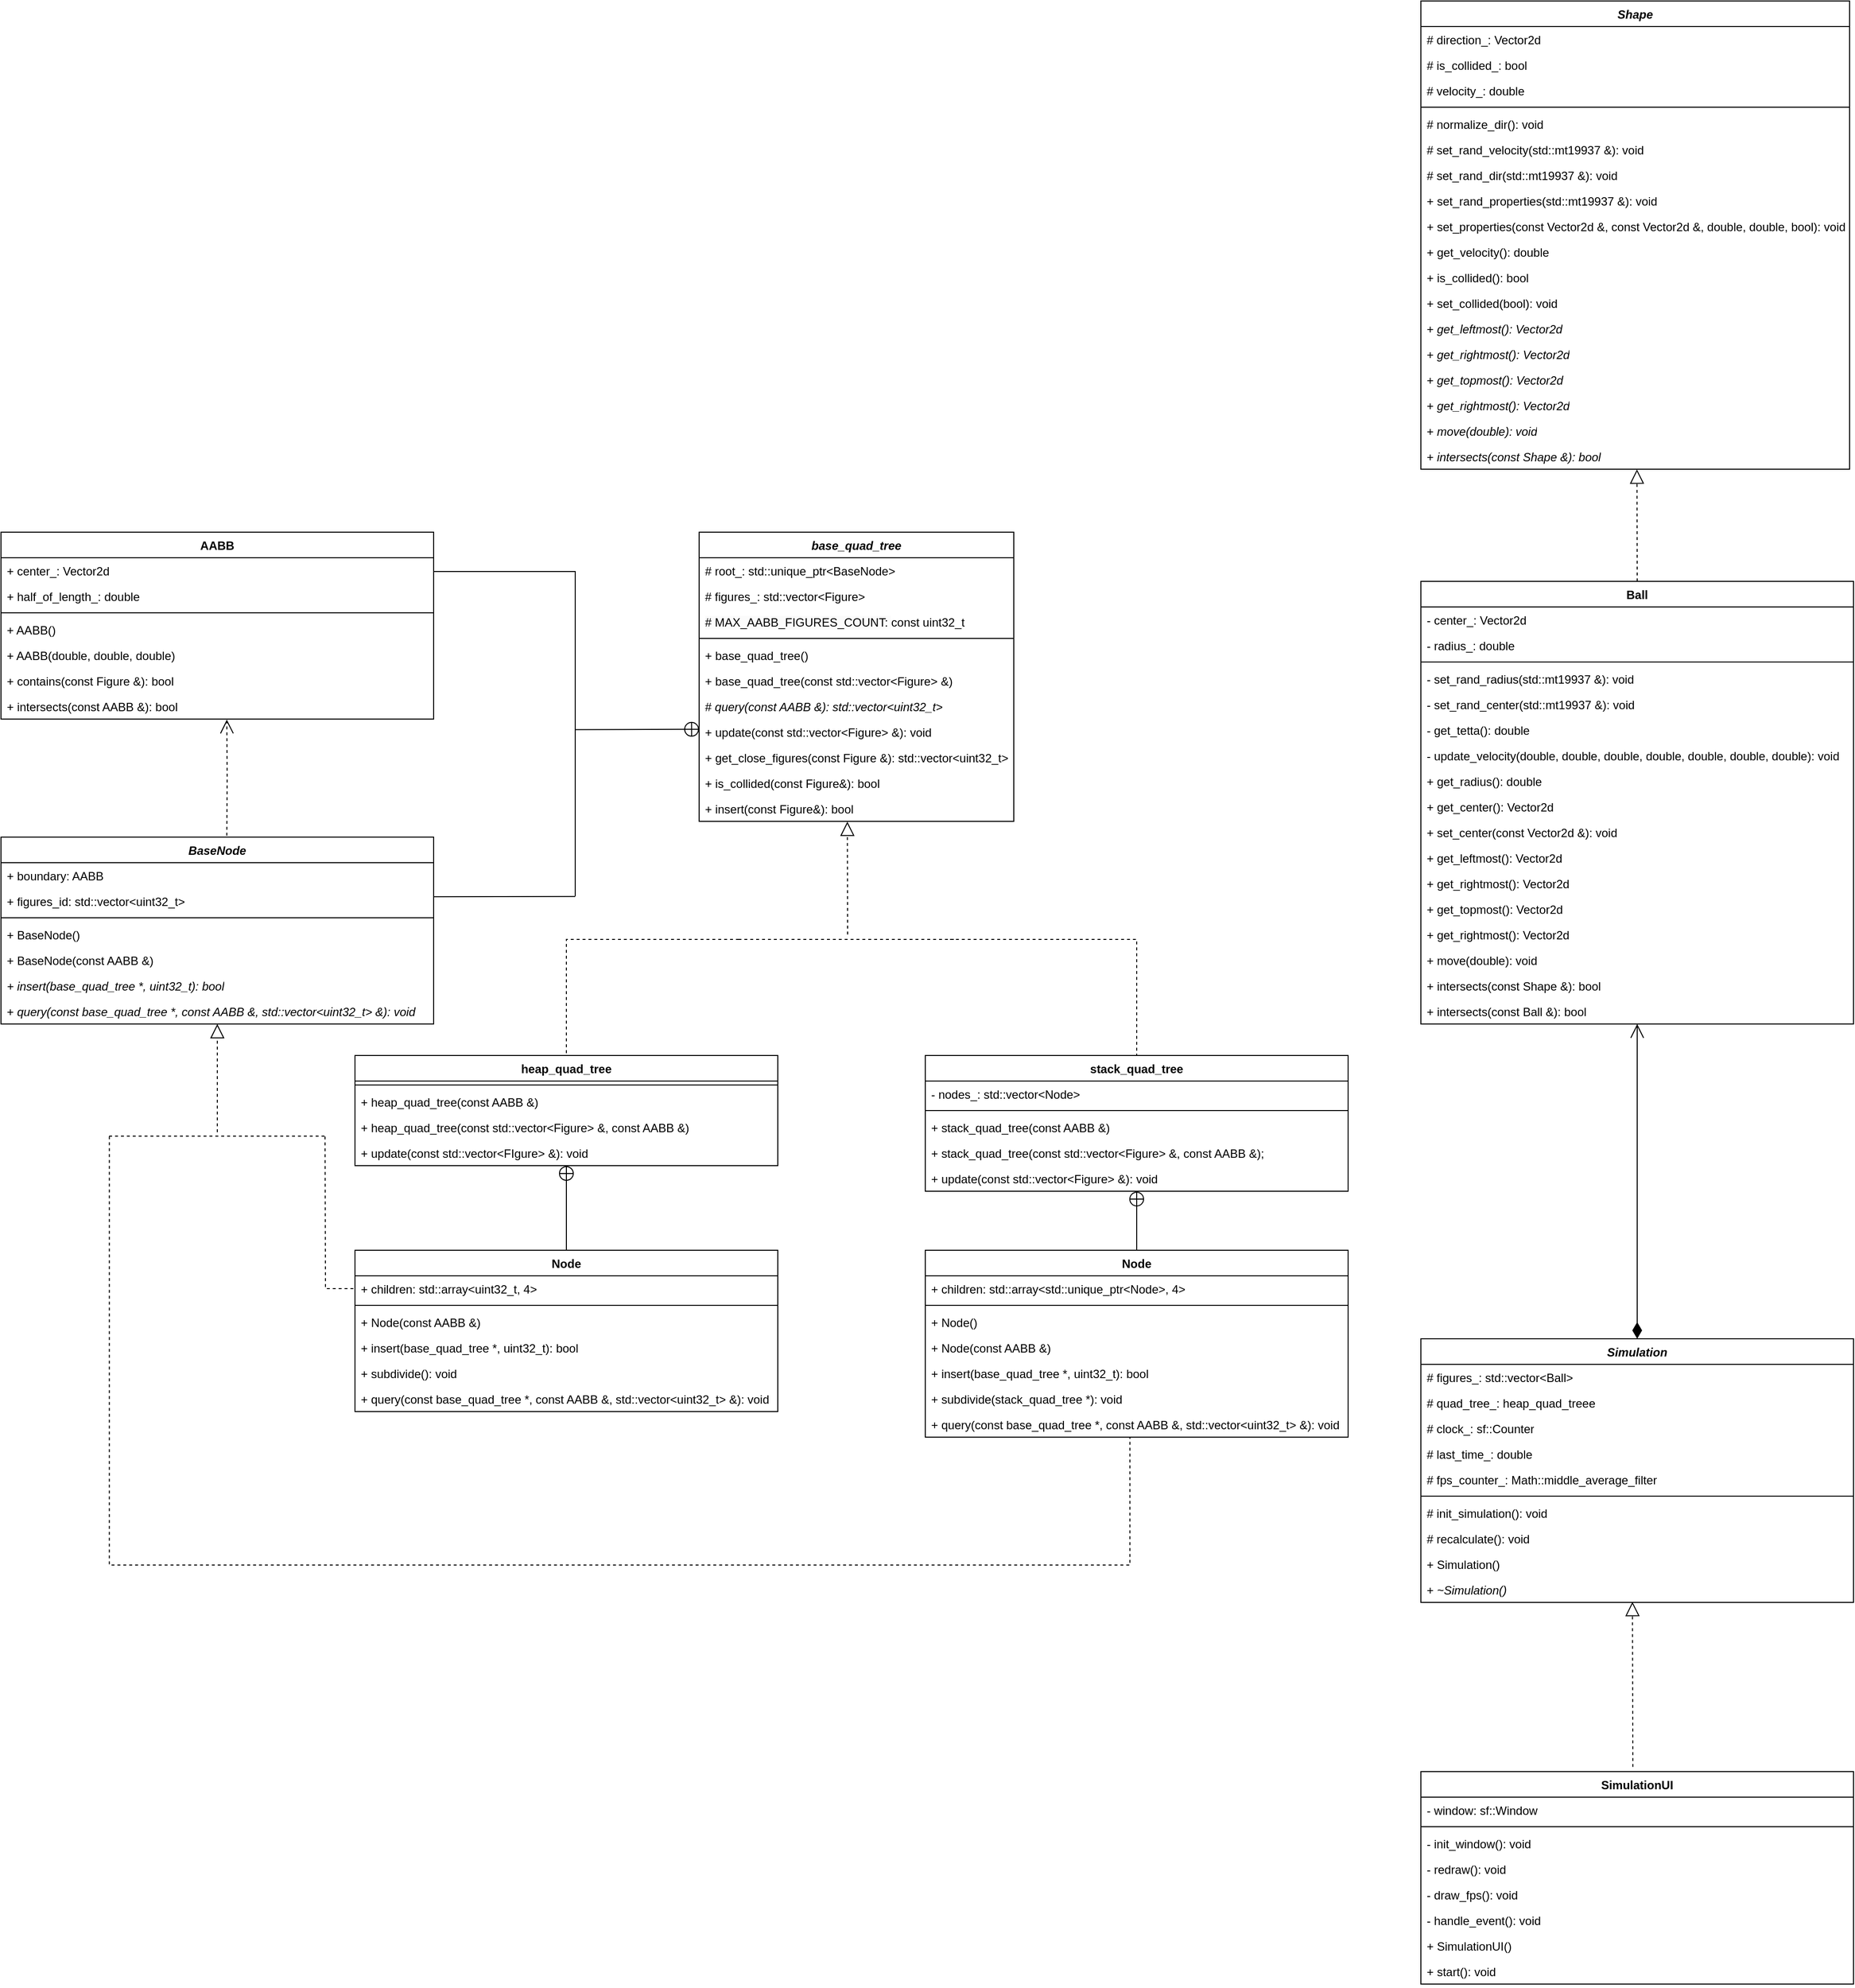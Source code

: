 <mxfile version="21.1.1" type="device">
  <diagram name="Page-1" id="UJRYO1_6vTV9VIauJ9Q4">
    <mxGraphModel dx="3540" dy="2671" grid="1" gridSize="10" guides="1" tooltips="1" connect="1" arrows="1" fold="1" page="1" pageScale="1" pageWidth="827" pageHeight="1169" math="0" shadow="0">
      <root>
        <mxCell id="0" />
        <mxCell id="1" parent="0" />
        <mxCell id="9urxqjlxQr2E_BWtx98O-10" value="&lt;i&gt;base_quad_tree&lt;/i&gt;" style="swimlane;fontStyle=1;align=center;verticalAlign=top;childLayout=stackLayout;horizontal=1;startSize=26;horizontalStack=0;resizeParent=1;resizeParentMax=0;resizeLast=0;collapsible=1;marginBottom=0;whiteSpace=wrap;html=1;" parent="1" vertex="1">
          <mxGeometry x="480" y="70" width="320" height="294" as="geometry" />
        </mxCell>
        <mxCell id="9urxqjlxQr2E_BWtx98O-11" value="# root_:&amp;nbsp;std::unique_ptr&amp;lt;BaseNode&amp;gt;&lt;br&gt;" style="text;strokeColor=none;fillColor=none;align=left;verticalAlign=top;spacingLeft=4;spacingRight=4;overflow=hidden;rotatable=0;points=[[0,0.5],[1,0.5]];portConstraint=eastwest;whiteSpace=wrap;html=1;" parent="9urxqjlxQr2E_BWtx98O-10" vertex="1">
          <mxGeometry y="26" width="320" height="26" as="geometry" />
        </mxCell>
        <mxCell id="9urxqjlxQr2E_BWtx98O-34" value="# figures_: std::vector&amp;lt;Figure&amp;gt;" style="text;strokeColor=none;fillColor=none;align=left;verticalAlign=top;spacingLeft=4;spacingRight=4;overflow=hidden;rotatable=0;points=[[0,0.5],[1,0.5]];portConstraint=eastwest;whiteSpace=wrap;html=1;" parent="9urxqjlxQr2E_BWtx98O-10" vertex="1">
          <mxGeometry y="52" width="320" height="26" as="geometry" />
        </mxCell>
        <mxCell id="9urxqjlxQr2E_BWtx98O-35" value="&lt;span style=&quot;color: rgb(0, 0, 0); font-family: Helvetica; font-size: 12px; font-style: normal; font-variant-ligatures: normal; font-variant-caps: normal; font-weight: 400; letter-spacing: normal; orphans: 2; text-align: left; text-indent: 0px; text-transform: none; widows: 2; word-spacing: 0px; -webkit-text-stroke-width: 0px; background-color: rgb(251, 251, 251); text-decoration-thickness: initial; text-decoration-style: initial; text-decoration-color: initial; float: none; display: inline !important;&quot;&gt;# MAX_AABB_FIGURES_COUNT:&amp;nbsp;&lt;/span&gt;const uint32_t" style="text;strokeColor=none;fillColor=none;align=left;verticalAlign=top;spacingLeft=4;spacingRight=4;overflow=hidden;rotatable=0;points=[[0,0.5],[1,0.5]];portConstraint=eastwest;whiteSpace=wrap;html=1;" parent="9urxqjlxQr2E_BWtx98O-10" vertex="1">
          <mxGeometry y="78" width="320" height="26" as="geometry" />
        </mxCell>
        <mxCell id="9urxqjlxQr2E_BWtx98O-12" value="" style="line;strokeWidth=1;fillColor=none;align=left;verticalAlign=middle;spacingTop=-1;spacingLeft=3;spacingRight=3;rotatable=0;labelPosition=right;points=[];portConstraint=eastwest;strokeColor=inherit;" parent="9urxqjlxQr2E_BWtx98O-10" vertex="1">
          <mxGeometry y="104" width="320" height="8" as="geometry" />
        </mxCell>
        <mxCell id="b9e9yPSJ1jXsbHPMa5kg-1" value="+ base_quad_tree()" style="text;strokeColor=none;fillColor=none;align=left;verticalAlign=top;spacingLeft=4;spacingRight=4;overflow=hidden;rotatable=0;points=[[0,0.5],[1,0.5]];portConstraint=eastwest;whiteSpace=wrap;html=1;" parent="9urxqjlxQr2E_BWtx98O-10" vertex="1">
          <mxGeometry y="112" width="320" height="26" as="geometry" />
        </mxCell>
        <mxCell id="b9e9yPSJ1jXsbHPMa5kg-2" value="+ base_quad_tree(const std::vector&amp;lt;Figure&amp;gt; &amp;amp;)" style="text;strokeColor=none;fillColor=none;align=left;verticalAlign=top;spacingLeft=4;spacingRight=4;overflow=hidden;rotatable=0;points=[[0,0.5],[1,0.5]];portConstraint=eastwest;whiteSpace=wrap;html=1;" parent="9urxqjlxQr2E_BWtx98O-10" vertex="1">
          <mxGeometry y="138" width="320" height="26" as="geometry" />
        </mxCell>
        <mxCell id="9urxqjlxQr2E_BWtx98O-13" value="# &lt;i&gt;query(const AABB &amp;amp;):&amp;nbsp;std::vector&amp;lt;uint32_t&amp;gt;&lt;/i&gt;" style="text;strokeColor=none;fillColor=none;align=left;verticalAlign=top;spacingLeft=4;spacingRight=4;overflow=hidden;rotatable=0;points=[[0,0.5],[1,0.5]];portConstraint=eastwest;whiteSpace=wrap;html=1;" parent="9urxqjlxQr2E_BWtx98O-10" vertex="1">
          <mxGeometry y="164" width="320" height="26" as="geometry" />
        </mxCell>
        <mxCell id="9urxqjlxQr2E_BWtx98O-39" value="+ update(const std::vector&amp;lt;Figure&amp;gt; &amp;amp;): void" style="text;strokeColor=none;fillColor=none;align=left;verticalAlign=top;spacingLeft=4;spacingRight=4;overflow=hidden;rotatable=0;points=[[0,0.5],[1,0.5]];portConstraint=eastwest;whiteSpace=wrap;html=1;" parent="9urxqjlxQr2E_BWtx98O-10" vertex="1">
          <mxGeometry y="190" width="320" height="26" as="geometry" />
        </mxCell>
        <mxCell id="9urxqjlxQr2E_BWtx98O-40" value="+ get_close_figures(const Figure &amp;amp;):&amp;nbsp;std::vector&amp;lt;uint32_t&amp;gt;" style="text;strokeColor=none;fillColor=none;align=left;verticalAlign=top;spacingLeft=4;spacingRight=4;overflow=hidden;rotatable=0;points=[[0,0.5],[1,0.5]];portConstraint=eastwest;whiteSpace=wrap;html=1;" parent="9urxqjlxQr2E_BWtx98O-10" vertex="1">
          <mxGeometry y="216" width="320" height="26" as="geometry" />
        </mxCell>
        <mxCell id="9urxqjlxQr2E_BWtx98O-37" value="+ is_collided(const Figure&amp;amp;): bool" style="text;strokeColor=none;fillColor=none;align=left;verticalAlign=top;spacingLeft=4;spacingRight=4;overflow=hidden;rotatable=0;points=[[0,0.5],[1,0.5]];portConstraint=eastwest;whiteSpace=wrap;html=1;" parent="9urxqjlxQr2E_BWtx98O-10" vertex="1">
          <mxGeometry y="242" width="320" height="26" as="geometry" />
        </mxCell>
        <mxCell id="9urxqjlxQr2E_BWtx98O-47" value="+ insert(const Figure&amp;amp;): bool" style="text;strokeColor=none;fillColor=none;align=left;verticalAlign=top;spacingLeft=4;spacingRight=4;overflow=hidden;rotatable=0;points=[[0,0.5],[1,0.5]];portConstraint=eastwest;whiteSpace=wrap;html=1;" parent="9urxqjlxQr2E_BWtx98O-10" vertex="1">
          <mxGeometry y="268" width="320" height="26" as="geometry" />
        </mxCell>
        <mxCell id="9urxqjlxQr2E_BWtx98O-14" value="heap_quad_tree" style="swimlane;fontStyle=1;align=center;verticalAlign=top;childLayout=stackLayout;horizontal=1;startSize=26;horizontalStack=0;resizeParent=1;resizeParentMax=0;resizeLast=0;collapsible=1;marginBottom=0;whiteSpace=wrap;html=1;" parent="1" vertex="1">
          <mxGeometry x="130" y="602" width="430" height="112" as="geometry" />
        </mxCell>
        <mxCell id="9urxqjlxQr2E_BWtx98O-16" value="" style="line;strokeWidth=1;fillColor=none;align=left;verticalAlign=middle;spacingTop=-1;spacingLeft=3;spacingRight=3;rotatable=0;labelPosition=right;points=[];portConstraint=eastwest;strokeColor=inherit;" parent="9urxqjlxQr2E_BWtx98O-14" vertex="1">
          <mxGeometry y="26" width="430" height="8" as="geometry" />
        </mxCell>
        <mxCell id="9urxqjlxQr2E_BWtx98O-17" value="+&amp;nbsp;heap_quad_tree(const AABB &amp;amp;)" style="text;strokeColor=none;fillColor=none;align=left;verticalAlign=top;spacingLeft=4;spacingRight=4;overflow=hidden;rotatable=0;points=[[0,0.5],[1,0.5]];portConstraint=eastwest;whiteSpace=wrap;html=1;" parent="9urxqjlxQr2E_BWtx98O-14" vertex="1">
          <mxGeometry y="34" width="430" height="26" as="geometry" />
        </mxCell>
        <mxCell id="b9e9yPSJ1jXsbHPMa5kg-81" value="+&amp;nbsp;heap_quad_tree(const std::vector&amp;lt;Figure&amp;gt; &amp;amp;,&amp;nbsp;&lt;span style=&quot;background-color: initial;&quot;&gt;const AABB &amp;amp;)&lt;/span&gt;" style="text;strokeColor=none;fillColor=none;align=left;verticalAlign=top;spacingLeft=4;spacingRight=4;overflow=hidden;rotatable=0;points=[[0,0.5],[1,0.5]];portConstraint=eastwest;whiteSpace=wrap;html=1;" parent="9urxqjlxQr2E_BWtx98O-14" vertex="1">
          <mxGeometry y="60" width="430" height="26" as="geometry" />
        </mxCell>
        <mxCell id="b9e9yPSJ1jXsbHPMa5kg-80" value="+ update(const std::vector&amp;lt;FIgure&amp;gt; &amp;amp;): void" style="text;strokeColor=none;fillColor=none;align=left;verticalAlign=top;spacingLeft=4;spacingRight=4;overflow=hidden;rotatable=0;points=[[0,0.5],[1,0.5]];portConstraint=eastwest;whiteSpace=wrap;html=1;" parent="9urxqjlxQr2E_BWtx98O-14" vertex="1">
          <mxGeometry y="86" width="430" height="26" as="geometry" />
        </mxCell>
        <mxCell id="9urxqjlxQr2E_BWtx98O-18" value="stack_quad_tree" style="swimlane;fontStyle=1;align=center;verticalAlign=top;childLayout=stackLayout;horizontal=1;startSize=26;horizontalStack=0;resizeParent=1;resizeParentMax=0;resizeLast=0;collapsible=1;marginBottom=0;whiteSpace=wrap;html=1;" parent="1" vertex="1">
          <mxGeometry x="710" y="602" width="430" height="138" as="geometry" />
        </mxCell>
        <mxCell id="9urxqjlxQr2E_BWtx98O-19" value="- nodes_: std::vector&amp;lt;Node&amp;gt;" style="text;strokeColor=none;fillColor=none;align=left;verticalAlign=top;spacingLeft=4;spacingRight=4;overflow=hidden;rotatable=0;points=[[0,0.5],[1,0.5]];portConstraint=eastwest;whiteSpace=wrap;html=1;" parent="9urxqjlxQr2E_BWtx98O-18" vertex="1">
          <mxGeometry y="26" width="430" height="26" as="geometry" />
        </mxCell>
        <mxCell id="9urxqjlxQr2E_BWtx98O-20" value="" style="line;strokeWidth=1;fillColor=none;align=left;verticalAlign=middle;spacingTop=-1;spacingLeft=3;spacingRight=3;rotatable=0;labelPosition=right;points=[];portConstraint=eastwest;strokeColor=inherit;" parent="9urxqjlxQr2E_BWtx98O-18" vertex="1">
          <mxGeometry y="52" width="430" height="8" as="geometry" />
        </mxCell>
        <mxCell id="9urxqjlxQr2E_BWtx98O-21" value="+&amp;nbsp;stack_quad_tree(const AABB &amp;amp;)" style="text;strokeColor=none;fillColor=none;align=left;verticalAlign=top;spacingLeft=4;spacingRight=4;overflow=hidden;rotatable=0;points=[[0,0.5],[1,0.5]];portConstraint=eastwest;whiteSpace=wrap;html=1;" parent="9urxqjlxQr2E_BWtx98O-18" vertex="1">
          <mxGeometry y="60" width="430" height="26" as="geometry" />
        </mxCell>
        <mxCell id="DFQqrLlvGNQ0C313aOUL-31" value="+&amp;nbsp;stack_quad_tree(const std::vector&amp;lt;Figure&amp;gt; &amp;amp;,&amp;nbsp;&lt;span style=&quot;background-color: initial;&quot;&gt;const AABB &amp;amp;);&lt;/span&gt;" style="text;strokeColor=none;fillColor=none;align=left;verticalAlign=top;spacingLeft=4;spacingRight=4;overflow=hidden;rotatable=0;points=[[0,0.5],[1,0.5]];portConstraint=eastwest;whiteSpace=wrap;html=1;" parent="9urxqjlxQr2E_BWtx98O-18" vertex="1">
          <mxGeometry y="86" width="430" height="26" as="geometry" />
        </mxCell>
        <mxCell id="DFQqrLlvGNQ0C313aOUL-30" value="+&amp;nbsp;update(const std::vector&amp;lt;Figure&amp;gt; &amp;amp;): void" style="text;strokeColor=none;fillColor=none;align=left;verticalAlign=top;spacingLeft=4;spacingRight=4;overflow=hidden;rotatable=0;points=[[0,0.5],[1,0.5]];portConstraint=eastwest;whiteSpace=wrap;html=1;" parent="9urxqjlxQr2E_BWtx98O-18" vertex="1">
          <mxGeometry y="112" width="430" height="26" as="geometry" />
        </mxCell>
        <mxCell id="b9e9yPSJ1jXsbHPMa5kg-8" value="" style="endArrow=none;startArrow=circlePlus;endFill=0;startFill=0;html=1;rounded=0;entryX=0.487;entryY=0.48;entryDx=0;entryDy=0;entryPerimeter=0;exitX=0.001;exitY=0.399;exitDx=0;exitDy=0;exitPerimeter=0;" parent="1" source="9urxqjlxQr2E_BWtx98O-39" target="b9e9yPSJ1jXsbHPMa5kg-28" edge="1">
          <mxGeometry width="160" relative="1" as="geometry">
            <mxPoint x="440" y="317" as="sourcePoint" />
            <mxPoint x="350" y="210" as="targetPoint" />
          </mxGeometry>
        </mxCell>
        <mxCell id="b9e9yPSJ1jXsbHPMa5kg-28" value="" style="line;strokeWidth=1;fillColor=none;align=left;verticalAlign=middle;spacingTop=-1;spacingLeft=3;spacingRight=3;rotatable=0;labelPosition=right;points=[];portConstraint=eastwest;strokeColor=inherit;direction=south;" parent="1" vertex="1">
          <mxGeometry x="350" y="110" width="8" height="330" as="geometry" />
        </mxCell>
        <mxCell id="b9e9yPSJ1jXsbHPMa5kg-34" value="" style="endArrow=block;dashed=1;endFill=0;endSize=12;html=1;rounded=0;entryX=0.5;entryY=1;entryDx=0;entryDy=0;entryPerimeter=0;" parent="1" source="b9e9yPSJ1jXsbHPMa5kg-35" target="b9e9yPSJ1jXsbHPMa5kg-39" edge="1">
          <mxGeometry width="160" relative="1" as="geometry">
            <mxPoint x="180" y="452" as="sourcePoint" />
            <mxPoint x="-10" y="580" as="targetPoint" />
          </mxGeometry>
        </mxCell>
        <mxCell id="b9e9yPSJ1jXsbHPMa5kg-35" value="" style="line;strokeWidth=1;fillColor=none;align=left;verticalAlign=middle;spacingTop=-1;spacingLeft=3;spacingRight=3;rotatable=0;labelPosition=right;points=[];portConstraint=eastwest;strokeColor=inherit;dashed=1;" parent="1" vertex="1">
          <mxGeometry x="-120" y="680" width="220" height="8" as="geometry" />
        </mxCell>
        <mxCell id="b9e9yPSJ1jXsbHPMa5kg-18" value="" style="endArrow=none;startArrow=circlePlus;endFill=0;startFill=0;html=1;rounded=0;entryX=0.5;entryY=0;entryDx=0;entryDy=0;verticalAlign=middle;exitX=0.5;exitY=1;exitDx=0;exitDy=0;exitPerimeter=0;" parent="1" source="DFQqrLlvGNQ0C313aOUL-30" target="b9e9yPSJ1jXsbHPMa5kg-85" edge="1">
          <mxGeometry width="160" relative="1" as="geometry">
            <mxPoint x="950" y="750" as="sourcePoint" />
            <mxPoint x="1157.87" y="791.326" as="targetPoint" />
          </mxGeometry>
        </mxCell>
        <mxCell id="DFQqrLlvGNQ0C313aOUL-36" value="" style="endArrow=none;startArrow=circlePlus;endFill=0;startFill=0;html=1;rounded=0;entryX=0.5;entryY=0;entryDx=0;entryDy=0;verticalAlign=middle;exitX=0.5;exitY=0.998;exitDx=0;exitDy=0;exitPerimeter=0;" parent="1" source="b9e9yPSJ1jXsbHPMa5kg-80" target="b9e9yPSJ1jXsbHPMa5kg-13" edge="1">
          <mxGeometry width="160" relative="1" as="geometry">
            <mxPoint x="344.7" y="760" as="sourcePoint" />
            <mxPoint x="344.7" y="820" as="targetPoint" />
          </mxGeometry>
        </mxCell>
        <mxCell id="9urxqjlxQr2E_BWtx98O-31" value="" style="endArrow=block;dashed=1;endFill=0;endSize=12;html=1;rounded=0;entryX=0.471;entryY=1.009;entryDx=0;entryDy=0;entryPerimeter=0;" parent="1" target="9urxqjlxQr2E_BWtx98O-47" edge="1">
          <mxGeometry width="160" relative="1" as="geometry">
            <mxPoint x="631" y="479" as="sourcePoint" />
            <mxPoint x="590" y="370" as="targetPoint" />
          </mxGeometry>
        </mxCell>
        <mxCell id="DFQqrLlvGNQ0C313aOUL-38" value="" style="line;strokeWidth=1;fillColor=none;align=left;verticalAlign=middle;spacingTop=-1;spacingLeft=3;spacingRight=3;rotatable=0;labelPosition=right;points=[];portConstraint=eastwest;strokeColor=inherit;dashed=1;" parent="1" vertex="1">
          <mxGeometry x="520" y="480" width="220" height="8" as="geometry" />
        </mxCell>
        <mxCell id="DFQqrLlvGNQ0C313aOUL-46" value="" style="group" parent="1" vertex="1" connectable="0">
          <mxGeometry x="-230" y="70" width="440" height="190" as="geometry" />
        </mxCell>
        <mxCell id="9urxqjlxQr2E_BWtx98O-22" value="AABB" style="swimlane;fontStyle=1;align=center;verticalAlign=top;childLayout=stackLayout;horizontal=1;startSize=26;horizontalStack=0;resizeParent=1;resizeParentMax=0;resizeLast=0;collapsible=1;marginBottom=0;whiteSpace=wrap;html=1;" parent="DFQqrLlvGNQ0C313aOUL-46" vertex="1">
          <mxGeometry width="440" height="190" as="geometry" />
        </mxCell>
        <mxCell id="9urxqjlxQr2E_BWtx98O-23" value="+ center_: Vector2d" style="text;strokeColor=none;fillColor=none;align=left;verticalAlign=top;spacingLeft=4;spacingRight=4;overflow=hidden;rotatable=0;points=[[0,0.5],[1,0.5]];portConstraint=eastwest;whiteSpace=wrap;html=1;" parent="9urxqjlxQr2E_BWtx98O-22" vertex="1">
          <mxGeometry y="26" width="440" height="26" as="geometry" />
        </mxCell>
        <mxCell id="b9e9yPSJ1jXsbHPMa5kg-47" value="+&amp;nbsp;half_of_length_: double" style="text;strokeColor=none;fillColor=none;align=left;verticalAlign=top;spacingLeft=4;spacingRight=4;overflow=hidden;rotatable=0;points=[[0,0.5],[1,0.5]];portConstraint=eastwest;whiteSpace=wrap;html=1;" parent="9urxqjlxQr2E_BWtx98O-22" vertex="1">
          <mxGeometry y="52" width="440" height="26" as="geometry" />
        </mxCell>
        <mxCell id="9urxqjlxQr2E_BWtx98O-24" value="" style="line;strokeWidth=1;fillColor=none;align=left;verticalAlign=middle;spacingTop=-1;spacingLeft=3;spacingRight=3;rotatable=0;labelPosition=right;points=[];portConstraint=eastwest;strokeColor=inherit;" parent="9urxqjlxQr2E_BWtx98O-22" vertex="1">
          <mxGeometry y="78" width="440" height="8" as="geometry" />
        </mxCell>
        <mxCell id="9urxqjlxQr2E_BWtx98O-25" value="+ AABB()" style="text;strokeColor=none;fillColor=none;align=left;verticalAlign=top;spacingLeft=4;spacingRight=4;overflow=hidden;rotatable=0;points=[[0,0.5],[1,0.5]];portConstraint=eastwest;whiteSpace=wrap;html=1;" parent="9urxqjlxQr2E_BWtx98O-22" vertex="1">
          <mxGeometry y="86" width="440" height="26" as="geometry" />
        </mxCell>
        <mxCell id="b9e9yPSJ1jXsbHPMa5kg-48" value="+ AABB(double, double, double)" style="text;strokeColor=none;fillColor=none;align=left;verticalAlign=top;spacingLeft=4;spacingRight=4;overflow=hidden;rotatable=0;points=[[0,0.5],[1,0.5]];portConstraint=eastwest;whiteSpace=wrap;html=1;" parent="9urxqjlxQr2E_BWtx98O-22" vertex="1">
          <mxGeometry y="112" width="440" height="26" as="geometry" />
        </mxCell>
        <mxCell id="b9e9yPSJ1jXsbHPMa5kg-50" value="+&amp;nbsp;contains(const Figure &amp;amp;): bool" style="text;strokeColor=none;fillColor=none;align=left;verticalAlign=top;spacingLeft=4;spacingRight=4;overflow=hidden;rotatable=0;points=[[0,0.5],[1,0.5]];portConstraint=eastwest;whiteSpace=wrap;html=1;" parent="9urxqjlxQr2E_BWtx98O-22" vertex="1">
          <mxGeometry y="138" width="440" height="26" as="geometry" />
        </mxCell>
        <mxCell id="b9e9yPSJ1jXsbHPMa5kg-49" value="+ intersects(const AABB &amp;amp;): bool" style="text;strokeColor=none;fillColor=none;align=left;verticalAlign=top;spacingLeft=4;spacingRight=4;overflow=hidden;rotatable=0;points=[[0,0.5],[1,0.5]];portConstraint=eastwest;whiteSpace=wrap;html=1;" parent="9urxqjlxQr2E_BWtx98O-22" vertex="1">
          <mxGeometry y="164" width="440" height="26" as="geometry" />
        </mxCell>
        <mxCell id="b9e9yPSJ1jXsbHPMa5kg-25" value="" style="endArrow=none;html=1;rounded=0;entryX=0;entryY=0.444;entryDx=0;entryDy=0;entryPerimeter=0;" parent="DFQqrLlvGNQ0C313aOUL-46" target="b9e9yPSJ1jXsbHPMa5kg-28" edge="1">
          <mxGeometry width="50" height="50" relative="1" as="geometry">
            <mxPoint x="440" y="40" as="sourcePoint" />
            <mxPoint x="580" y="40" as="targetPoint" />
          </mxGeometry>
        </mxCell>
        <mxCell id="DFQqrLlvGNQ0C313aOUL-48" value="" style="group" parent="1" vertex="1" connectable="0">
          <mxGeometry x="-230" y="380" width="440" height="190" as="geometry" />
        </mxCell>
        <mxCell id="b9e9yPSJ1jXsbHPMa5kg-4" value="&lt;i&gt;BaseNode&lt;/i&gt;" style="swimlane;fontStyle=1;align=center;verticalAlign=top;childLayout=stackLayout;horizontal=1;startSize=26;horizontalStack=0;resizeParent=1;resizeParentMax=0;resizeLast=0;collapsible=1;marginBottom=0;whiteSpace=wrap;html=1;" parent="DFQqrLlvGNQ0C313aOUL-48" vertex="1">
          <mxGeometry width="440" height="190" as="geometry" />
        </mxCell>
        <mxCell id="b9e9yPSJ1jXsbHPMa5kg-5" value="+ boundary: AABB" style="text;strokeColor=none;fillColor=none;align=left;verticalAlign=top;spacingLeft=4;spacingRight=4;overflow=hidden;rotatable=0;points=[[0,0.5],[1,0.5]];portConstraint=eastwest;whiteSpace=wrap;html=1;" parent="b9e9yPSJ1jXsbHPMa5kg-4" vertex="1">
          <mxGeometry y="26" width="440" height="26" as="geometry" />
        </mxCell>
        <mxCell id="b9e9yPSJ1jXsbHPMa5kg-38" value="+ figures_id: std::vector&amp;lt;uint32_t&amp;gt;" style="text;strokeColor=none;fillColor=none;align=left;verticalAlign=top;spacingLeft=4;spacingRight=4;overflow=hidden;rotatable=0;points=[[0,0.5],[1,0.5]];portConstraint=eastwest;whiteSpace=wrap;html=1;" parent="b9e9yPSJ1jXsbHPMa5kg-4" vertex="1">
          <mxGeometry y="52" width="440" height="26" as="geometry" />
        </mxCell>
        <mxCell id="b9e9yPSJ1jXsbHPMa5kg-6" value="" style="line;strokeWidth=1;fillColor=none;align=left;verticalAlign=middle;spacingTop=-1;spacingLeft=3;spacingRight=3;rotatable=0;labelPosition=right;points=[];portConstraint=eastwest;strokeColor=inherit;" parent="b9e9yPSJ1jXsbHPMa5kg-4" vertex="1">
          <mxGeometry y="78" width="440" height="8" as="geometry" />
        </mxCell>
        <mxCell id="b9e9yPSJ1jXsbHPMa5kg-7" value="+&amp;nbsp;BaseNode()" style="text;strokeColor=none;fillColor=none;align=left;verticalAlign=top;spacingLeft=4;spacingRight=4;overflow=hidden;rotatable=0;points=[[0,0.5],[1,0.5]];portConstraint=eastwest;whiteSpace=wrap;html=1;" parent="b9e9yPSJ1jXsbHPMa5kg-4" vertex="1">
          <mxGeometry y="86" width="440" height="26" as="geometry" />
        </mxCell>
        <mxCell id="b9e9yPSJ1jXsbHPMa5kg-41" value="+ BaseNode(const AABB &amp;amp;)" style="text;strokeColor=none;fillColor=none;align=left;verticalAlign=top;spacingLeft=4;spacingRight=4;overflow=hidden;rotatable=0;points=[[0,0.5],[1,0.5]];portConstraint=eastwest;whiteSpace=wrap;html=1;" parent="b9e9yPSJ1jXsbHPMa5kg-4" vertex="1">
          <mxGeometry y="112" width="440" height="26" as="geometry" />
        </mxCell>
        <mxCell id="b9e9yPSJ1jXsbHPMa5kg-40" value="&lt;i&gt;+ insert(base_quad_tree *, uint32_t): bool&lt;/i&gt;" style="text;strokeColor=none;fillColor=none;align=left;verticalAlign=top;spacingLeft=4;spacingRight=4;overflow=hidden;rotatable=0;points=[[0,0.5],[1,0.5]];portConstraint=eastwest;whiteSpace=wrap;html=1;" parent="b9e9yPSJ1jXsbHPMa5kg-4" vertex="1">
          <mxGeometry y="138" width="440" height="26" as="geometry" />
        </mxCell>
        <mxCell id="b9e9yPSJ1jXsbHPMa5kg-39" value="+ &lt;i&gt;query(const base_quad_tree *,&amp;nbsp;&lt;span style=&quot;background-color: initial;&quot;&gt;const AABB &amp;amp;,&amp;nbsp;&lt;/span&gt;&lt;span style=&quot;background-color: initial;&quot;&gt;std::vector&amp;lt;uint32_t&amp;gt; &amp;amp;): void&amp;nbsp;&lt;/span&gt;&lt;/i&gt;&lt;span style=&quot;background-color: initial;&quot;&gt;&lt;br&gt;&lt;/span&gt;" style="text;strokeColor=none;fillColor=none;align=left;verticalAlign=top;spacingLeft=4;spacingRight=4;overflow=hidden;rotatable=0;points=[[0,0.5],[1,0.5]];portConstraint=eastwest;whiteSpace=wrap;html=1;" parent="b9e9yPSJ1jXsbHPMa5kg-4" vertex="1">
          <mxGeometry y="164" width="440" height="26" as="geometry" />
        </mxCell>
        <mxCell id="b9e9yPSJ1jXsbHPMa5kg-26" value="" style="endArrow=none;html=1;rounded=0;exitX=1;exitY=0.333;exitDx=0;exitDy=0;entryX=1.001;entryY=0.5;entryDx=0;entryDy=0;entryPerimeter=0;exitPerimeter=0;" parent="DFQqrLlvGNQ0C313aOUL-48" source="b9e9yPSJ1jXsbHPMa5kg-38" target="b9e9yPSJ1jXsbHPMa5kg-28" edge="1">
          <mxGeometry width="50" height="50" relative="1" as="geometry">
            <mxPoint x="530" y="-30" as="sourcePoint" />
            <mxPoint x="590" y="83" as="targetPoint" />
          </mxGeometry>
        </mxCell>
        <mxCell id="DFQqrLlvGNQ0C313aOUL-49" value="" style="group" parent="1" vertex="1" connectable="0">
          <mxGeometry x="345" y="484" width="580" height="56" as="geometry" />
        </mxCell>
        <mxCell id="b9e9yPSJ1jXsbHPMa5kg-32" value="" style="endArrow=none;html=1;rounded=0;entryX=0.5;entryY=0;entryDx=0;entryDy=0;dashed=1;strokeColor=default;edgeStyle=elbowEdgeStyle;exitX=0.002;exitY=0.501;exitDx=0;exitDy=0;exitPerimeter=0;" parent="DFQqrLlvGNQ0C313aOUL-49" source="DFQqrLlvGNQ0C313aOUL-38" target="9urxqjlxQr2E_BWtx98O-14" edge="1">
          <mxGeometry width="50" height="50" relative="1" as="geometry">
            <mxPoint x="35" y="-4" as="sourcePoint" />
            <mxPoint x="85" y="-53" as="targetPoint" />
            <Array as="points">
              <mxPoint y="56" />
            </Array>
          </mxGeometry>
        </mxCell>
        <mxCell id="b9e9yPSJ1jXsbHPMa5kg-33" value="" style="endArrow=none;html=1;rounded=0;entryX=0.5;entryY=0;entryDx=0;entryDy=0;dashed=1;edgeStyle=orthogonalEdgeStyle;exitX=0.978;exitY=0.501;exitDx=0;exitDy=0;exitPerimeter=0;" parent="DFQqrLlvGNQ0C313aOUL-49" source="DFQqrLlvGNQ0C313aOUL-38" target="9urxqjlxQr2E_BWtx98O-18" edge="1">
          <mxGeometry width="50" height="50" relative="1" as="geometry">
            <mxPoint x="405" y="6" as="sourcePoint" />
            <mxPoint x="361" y="182" as="targetPoint" />
            <Array as="points">
              <mxPoint x="580" />
            </Array>
          </mxGeometry>
        </mxCell>
        <mxCell id="DFQqrLlvGNQ0C313aOUL-50" value="" style="group" parent="1" vertex="1" connectable="0">
          <mxGeometry x="-120" y="800" width="1260" height="320" as="geometry" />
        </mxCell>
        <mxCell id="b9e9yPSJ1jXsbHPMa5kg-85" value="Node" style="swimlane;fontStyle=1;align=center;verticalAlign=top;childLayout=stackLayout;horizontal=1;startSize=26;horizontalStack=0;resizeParent=1;resizeParentMax=0;resizeLast=0;collapsible=1;marginBottom=0;whiteSpace=wrap;html=1;" parent="DFQqrLlvGNQ0C313aOUL-50" vertex="1">
          <mxGeometry x="830" width="430" height="190" as="geometry" />
        </mxCell>
        <mxCell id="b9e9yPSJ1jXsbHPMa5kg-86" value="+ children: std::array&amp;lt;std::unique_ptr&amp;lt;Node&amp;gt;, 4&amp;gt;" style="text;strokeColor=none;fillColor=none;align=left;verticalAlign=top;spacingLeft=4;spacingRight=4;overflow=hidden;rotatable=0;points=[[0,0.5],[1,0.5]];portConstraint=eastwest;whiteSpace=wrap;html=1;" parent="b9e9yPSJ1jXsbHPMa5kg-85" vertex="1">
          <mxGeometry y="26" width="430" height="26" as="geometry" />
        </mxCell>
        <mxCell id="b9e9yPSJ1jXsbHPMa5kg-87" value="" style="line;strokeWidth=1;fillColor=none;align=left;verticalAlign=middle;spacingTop=-1;spacingLeft=3;spacingRight=3;rotatable=0;labelPosition=right;points=[];portConstraint=eastwest;strokeColor=inherit;" parent="b9e9yPSJ1jXsbHPMa5kg-85" vertex="1">
          <mxGeometry y="52" width="430" height="8" as="geometry" />
        </mxCell>
        <mxCell id="DFQqrLlvGNQ0C313aOUL-21" value="+ Node()" style="text;strokeColor=none;fillColor=none;align=left;verticalAlign=top;spacingLeft=4;spacingRight=4;overflow=hidden;rotatable=0;points=[[0,0.5],[1,0.5]];portConstraint=eastwest;whiteSpace=wrap;html=1;" parent="b9e9yPSJ1jXsbHPMa5kg-85" vertex="1">
          <mxGeometry y="60" width="430" height="26" as="geometry" />
        </mxCell>
        <mxCell id="DFQqrLlvGNQ0C313aOUL-22" value="+ Node(const AABB &amp;amp;)" style="text;strokeColor=none;fillColor=none;align=left;verticalAlign=top;spacingLeft=4;spacingRight=4;overflow=hidden;rotatable=0;points=[[0,0.5],[1,0.5]];portConstraint=eastwest;whiteSpace=wrap;html=1;" parent="b9e9yPSJ1jXsbHPMa5kg-85" vertex="1">
          <mxGeometry y="86" width="430" height="26" as="geometry" />
        </mxCell>
        <mxCell id="DFQqrLlvGNQ0C313aOUL-24" value="+ insert(base_quad_tree *, uint32_t): bool" style="text;strokeColor=none;fillColor=none;align=left;verticalAlign=top;spacingLeft=4;spacingRight=4;overflow=hidden;rotatable=0;points=[[0,0.5],[1,0.5]];portConstraint=eastwest;whiteSpace=wrap;html=1;" parent="b9e9yPSJ1jXsbHPMa5kg-85" vertex="1">
          <mxGeometry y="112" width="430" height="26" as="geometry" />
        </mxCell>
        <mxCell id="DFQqrLlvGNQ0C313aOUL-23" value="+ subdivide(stack_quad_tree *): void" style="text;strokeColor=none;fillColor=none;align=left;verticalAlign=top;spacingLeft=4;spacingRight=4;overflow=hidden;rotatable=0;points=[[0,0.5],[1,0.5]];portConstraint=eastwest;whiteSpace=wrap;html=1;" parent="b9e9yPSJ1jXsbHPMa5kg-85" vertex="1">
          <mxGeometry y="138" width="430" height="26" as="geometry" />
        </mxCell>
        <mxCell id="DFQqrLlvGNQ0C313aOUL-25" value="+&amp;nbsp;query(const base_quad_tree *,&amp;nbsp;&lt;span style=&quot;background-color: initial;&quot;&gt;const AABB &amp;amp;,&amp;nbsp;&lt;/span&gt;&lt;span style=&quot;background-color: initial;&quot;&gt;std::vector&amp;lt;uint32_t&amp;gt; &amp;amp;): void&lt;/span&gt;&lt;span style=&quot;background-color: initial;&quot;&gt;&lt;br&gt;&lt;/span&gt;" style="text;strokeColor=none;fillColor=none;align=left;verticalAlign=top;spacingLeft=4;spacingRight=4;overflow=hidden;rotatable=0;points=[[0,0.5],[1,0.5]];portConstraint=eastwest;whiteSpace=wrap;html=1;" parent="b9e9yPSJ1jXsbHPMa5kg-85" vertex="1">
          <mxGeometry y="164" width="430" height="26" as="geometry" />
        </mxCell>
        <mxCell id="DFQqrLlvGNQ0C313aOUL-33" value="" style="endArrow=none;html=1;rounded=0;exitX=0.001;exitY=0.526;exitDx=0;exitDy=0;exitPerimeter=0;dashed=1;edgeStyle=orthogonalEdgeStyle;elbow=vertical;entryX=0.484;entryY=1.009;entryDx=0;entryDy=0;entryPerimeter=0;" parent="DFQqrLlvGNQ0C313aOUL-50" source="b9e9yPSJ1jXsbHPMa5kg-35" target="DFQqrLlvGNQ0C313aOUL-25" edge="1">
          <mxGeometry width="50" height="50" relative="1" as="geometry">
            <mxPoint x="-2.842e-14" y="-112" as="sourcePoint" />
            <mxPoint x="1080" y="320" as="targetPoint" />
            <Array as="points">
              <mxPoint y="320" />
              <mxPoint x="1038" y="320" />
            </Array>
          </mxGeometry>
        </mxCell>
        <mxCell id="DFQqrLlvGNQ0C313aOUL-51" value="" style="group" parent="1" vertex="1" connectable="0">
          <mxGeometry x="100" y="684" width="460" height="280" as="geometry" />
        </mxCell>
        <mxCell id="b9e9yPSJ1jXsbHPMa5kg-13" value="Node" style="swimlane;fontStyle=1;align=center;verticalAlign=top;childLayout=stackLayout;horizontal=1;startSize=26;horizontalStack=0;resizeParent=1;resizeParentMax=0;resizeLast=0;collapsible=1;marginBottom=0;whiteSpace=wrap;html=1;" parent="DFQqrLlvGNQ0C313aOUL-51" vertex="1">
          <mxGeometry x="30" y="116" width="430" height="164" as="geometry" />
        </mxCell>
        <mxCell id="b9e9yPSJ1jXsbHPMa5kg-14" value="+ children:&amp;nbsp;std::array&amp;lt;uint32_t, 4&amp;gt;" style="text;strokeColor=none;fillColor=none;align=left;verticalAlign=top;spacingLeft=4;spacingRight=4;overflow=hidden;rotatable=0;points=[[0,0.5],[1,0.5]];portConstraint=eastwest;whiteSpace=wrap;html=1;" parent="b9e9yPSJ1jXsbHPMa5kg-13" vertex="1">
          <mxGeometry y="26" width="430" height="26" as="geometry" />
        </mxCell>
        <mxCell id="b9e9yPSJ1jXsbHPMa5kg-15" value="" style="line;strokeWidth=1;fillColor=none;align=left;verticalAlign=middle;spacingTop=-1;spacingLeft=3;spacingRight=3;rotatable=0;labelPosition=right;points=[];portConstraint=eastwest;strokeColor=inherit;" parent="b9e9yPSJ1jXsbHPMa5kg-13" vertex="1">
          <mxGeometry y="52" width="430" height="8" as="geometry" />
        </mxCell>
        <mxCell id="DFQqrLlvGNQ0C313aOUL-26" value="+ Node(const AABB &amp;amp;)" style="text;strokeColor=none;fillColor=none;align=left;verticalAlign=top;spacingLeft=4;spacingRight=4;overflow=hidden;rotatable=0;points=[[0,0.5],[1,0.5]];portConstraint=eastwest;whiteSpace=wrap;html=1;" parent="b9e9yPSJ1jXsbHPMa5kg-13" vertex="1">
          <mxGeometry y="60" width="430" height="26" as="geometry" />
        </mxCell>
        <mxCell id="DFQqrLlvGNQ0C313aOUL-28" value="+ insert(base_quad_tree *, uint32_t): bool" style="text;strokeColor=none;fillColor=none;align=left;verticalAlign=top;spacingLeft=4;spacingRight=4;overflow=hidden;rotatable=0;points=[[0,0.5],[1,0.5]];portConstraint=eastwest;whiteSpace=wrap;html=1;" parent="b9e9yPSJ1jXsbHPMa5kg-13" vertex="1">
          <mxGeometry y="86" width="430" height="26" as="geometry" />
        </mxCell>
        <mxCell id="DFQqrLlvGNQ0C313aOUL-27" value="+ subdivide(): void" style="text;strokeColor=none;fillColor=none;align=left;verticalAlign=top;spacingLeft=4;spacingRight=4;overflow=hidden;rotatable=0;points=[[0,0.5],[1,0.5]];portConstraint=eastwest;whiteSpace=wrap;html=1;" parent="b9e9yPSJ1jXsbHPMa5kg-13" vertex="1">
          <mxGeometry y="112" width="430" height="26" as="geometry" />
        </mxCell>
        <mxCell id="DFQqrLlvGNQ0C313aOUL-29" value="+&amp;nbsp;query(const base_quad_tree *,&amp;nbsp;&lt;span style=&quot;background-color: initial;&quot;&gt;const AABB &amp;amp;,&amp;nbsp;&lt;/span&gt;&lt;span style=&quot;background-color: initial;&quot;&gt;std::vector&amp;lt;uint32_t&amp;gt; &amp;amp;): void&lt;/span&gt;&lt;span style=&quot;background-color: initial;&quot;&gt;&lt;br&gt;&lt;/span&gt;" style="text;strokeColor=none;fillColor=none;align=left;verticalAlign=top;spacingLeft=4;spacingRight=4;overflow=hidden;rotatable=0;points=[[0,0.5],[1,0.5]];portConstraint=eastwest;whiteSpace=wrap;html=1;" parent="b9e9yPSJ1jXsbHPMa5kg-13" vertex="1">
          <mxGeometry y="138" width="430" height="26" as="geometry" />
        </mxCell>
        <mxCell id="b9e9yPSJ1jXsbHPMa5kg-37" value="" style="endArrow=none;html=1;rounded=0;exitX=0.998;exitY=0.549;exitDx=0;exitDy=0;entryX=0;entryY=0.5;entryDx=0;entryDy=0;exitPerimeter=0;dashed=1;edgeStyle=orthogonalEdgeStyle;elbow=vertical;" parent="DFQqrLlvGNQ0C313aOUL-51" source="b9e9yPSJ1jXsbHPMa5kg-35" target="b9e9yPSJ1jXsbHPMa5kg-14" edge="1">
          <mxGeometry width="50" height="50" relative="1" as="geometry">
            <mxPoint x="298.79" y="-172" as="sourcePoint" />
            <mxPoint x="202.79" y="-82" as="targetPoint" />
            <Array as="points">
              <mxPoint />
              <mxPoint y="191" />
            </Array>
          </mxGeometry>
        </mxCell>
        <mxCell id="DFQqrLlvGNQ0C313aOUL-52" value="" style="endArrow=open;endSize=12;dashed=1;html=1;rounded=0;exitX=0.522;exitY=-0.008;exitDx=0;exitDy=0;exitPerimeter=0;entryX=0.522;entryY=1.019;entryDx=0;entryDy=0;entryPerimeter=0;" parent="1" source="b9e9yPSJ1jXsbHPMa5kg-4" target="b9e9yPSJ1jXsbHPMa5kg-49" edge="1">
          <mxGeometry width="160" relative="1" as="geometry">
            <mxPoint y="320" as="sourcePoint" />
            <mxPoint y="260" as="targetPoint" />
            <Array as="points">
              <mxPoint y="320" />
            </Array>
          </mxGeometry>
        </mxCell>
        <mxCell id="91pFI0wJ9jQuO2CNYNkn-1" value="" style="group" vertex="1" connectable="0" parent="1">
          <mxGeometry x="1214" y="120" width="440" height="1426" as="geometry" />
        </mxCell>
        <mxCell id="9urxqjlxQr2E_BWtx98O-6" value="Ball" style="swimlane;fontStyle=1;align=center;verticalAlign=top;childLayout=stackLayout;horizontal=1;startSize=26;horizontalStack=0;resizeParent=1;resizeParentMax=0;resizeLast=0;collapsible=1;marginBottom=0;whiteSpace=wrap;html=1;" parent="91pFI0wJ9jQuO2CNYNkn-1" vertex="1">
          <mxGeometry width="440" height="450" as="geometry">
            <mxRectangle x="140" y="180" width="60" height="30" as="alternateBounds" />
          </mxGeometry>
        </mxCell>
        <mxCell id="9urxqjlxQr2E_BWtx98O-7" value="- center_: Vector2d" style="text;strokeColor=none;fillColor=none;align=left;verticalAlign=top;spacingLeft=4;spacingRight=4;overflow=hidden;rotatable=0;points=[[0,0.5],[1,0.5]];portConstraint=eastwest;whiteSpace=wrap;html=1;" parent="9urxqjlxQr2E_BWtx98O-6" vertex="1">
          <mxGeometry y="26" width="440" height="26" as="geometry" />
        </mxCell>
        <mxCell id="b9e9yPSJ1jXsbHPMa5kg-58" value="- radius_: double" style="text;strokeColor=none;fillColor=none;align=left;verticalAlign=top;spacingLeft=4;spacingRight=4;overflow=hidden;rotatable=0;points=[[0,0.5],[1,0.5]];portConstraint=eastwest;whiteSpace=wrap;html=1;" parent="9urxqjlxQr2E_BWtx98O-6" vertex="1">
          <mxGeometry y="52" width="440" height="26" as="geometry" />
        </mxCell>
        <mxCell id="9urxqjlxQr2E_BWtx98O-8" value="" style="line;strokeWidth=1;fillColor=none;align=left;verticalAlign=middle;spacingTop=-1;spacingLeft=3;spacingRight=3;rotatable=0;labelPosition=right;points=[];portConstraint=eastwest;strokeColor=inherit;" parent="9urxqjlxQr2E_BWtx98O-6" vertex="1">
          <mxGeometry y="78" width="440" height="8" as="geometry" />
        </mxCell>
        <mxCell id="b9e9yPSJ1jXsbHPMa5kg-65" value="- set_rand_radius(std::mt19937 &amp;amp;): void" style="text;strokeColor=none;fillColor=none;align=left;verticalAlign=top;spacingLeft=4;spacingRight=4;overflow=hidden;rotatable=0;points=[[0,0.5],[1,0.5]];portConstraint=eastwest;whiteSpace=wrap;html=1;" parent="9urxqjlxQr2E_BWtx98O-6" vertex="1">
          <mxGeometry y="86" width="440" height="26" as="geometry" />
        </mxCell>
        <mxCell id="b9e9yPSJ1jXsbHPMa5kg-63" value="- set_rand_center(std::mt19937 &amp;amp;): void" style="text;strokeColor=none;fillColor=none;align=left;verticalAlign=top;spacingLeft=4;spacingRight=4;overflow=hidden;rotatable=0;points=[[0,0.5],[1,0.5]];portConstraint=eastwest;whiteSpace=wrap;html=1;" parent="9urxqjlxQr2E_BWtx98O-6" vertex="1">
          <mxGeometry y="112" width="440" height="26" as="geometry" />
        </mxCell>
        <mxCell id="b9e9yPSJ1jXsbHPMa5kg-62" value="- get_tetta(): double" style="text;strokeColor=none;fillColor=none;align=left;verticalAlign=top;spacingLeft=4;spacingRight=4;overflow=hidden;rotatable=0;points=[[0,0.5],[1,0.5]];portConstraint=eastwest;whiteSpace=wrap;html=1;" parent="9urxqjlxQr2E_BWtx98O-6" vertex="1">
          <mxGeometry y="138" width="440" height="26" as="geometry" />
        </mxCell>
        <mxCell id="b9e9yPSJ1jXsbHPMa5kg-61" value="- update_velocity(double, double, double, double, double, double, double): void" style="text;strokeColor=none;fillColor=none;align=left;verticalAlign=top;spacingLeft=4;spacingRight=4;overflow=hidden;rotatable=0;points=[[0,0.5],[1,0.5]];portConstraint=eastwest;whiteSpace=wrap;html=1;" parent="9urxqjlxQr2E_BWtx98O-6" vertex="1">
          <mxGeometry y="164" width="440" height="26" as="geometry" />
        </mxCell>
        <mxCell id="b9e9yPSJ1jXsbHPMa5kg-60" value="+ get_radius(): double" style="text;strokeColor=none;fillColor=none;align=left;verticalAlign=top;spacingLeft=4;spacingRight=4;overflow=hidden;rotatable=0;points=[[0,0.5],[1,0.5]];portConstraint=eastwest;whiteSpace=wrap;html=1;" parent="9urxqjlxQr2E_BWtx98O-6" vertex="1">
          <mxGeometry y="190" width="440" height="26" as="geometry" />
        </mxCell>
        <mxCell id="b9e9yPSJ1jXsbHPMa5kg-70" value="+ get_center(): Vector2d" style="text;strokeColor=none;fillColor=none;align=left;verticalAlign=top;spacingLeft=4;spacingRight=4;overflow=hidden;rotatable=0;points=[[0,0.5],[1,0.5]];portConstraint=eastwest;whiteSpace=wrap;html=1;" parent="9urxqjlxQr2E_BWtx98O-6" vertex="1">
          <mxGeometry y="216" width="440" height="26" as="geometry" />
        </mxCell>
        <mxCell id="b9e9yPSJ1jXsbHPMa5kg-74" value="+ set_center(const Vector2d &amp;amp;): void" style="text;strokeColor=none;fillColor=none;align=left;verticalAlign=top;spacingLeft=4;spacingRight=4;overflow=hidden;rotatable=0;points=[[0,0.5],[1,0.5]];portConstraint=eastwest;whiteSpace=wrap;html=1;" parent="9urxqjlxQr2E_BWtx98O-6" vertex="1">
          <mxGeometry y="242" width="440" height="26" as="geometry" />
        </mxCell>
        <mxCell id="91pFI0wJ9jQuO2CNYNkn-87" value="+ get_leftmost(): Vector2d" style="text;strokeColor=none;fillColor=none;align=left;verticalAlign=top;spacingLeft=4;spacingRight=4;overflow=hidden;rotatable=0;points=[[0,0.5],[1,0.5]];portConstraint=eastwest;whiteSpace=wrap;html=1;" vertex="1" parent="9urxqjlxQr2E_BWtx98O-6">
          <mxGeometry y="268" width="440" height="26" as="geometry" />
        </mxCell>
        <mxCell id="91pFI0wJ9jQuO2CNYNkn-90" value="+ get_rightmost(): Vector2d" style="text;strokeColor=none;fillColor=none;align=left;verticalAlign=top;spacingLeft=4;spacingRight=4;overflow=hidden;rotatable=0;points=[[0,0.5],[1,0.5]];portConstraint=eastwest;whiteSpace=wrap;html=1;" vertex="1" parent="9urxqjlxQr2E_BWtx98O-6">
          <mxGeometry y="294" width="440" height="26" as="geometry" />
        </mxCell>
        <mxCell id="91pFI0wJ9jQuO2CNYNkn-89" value="+ get_topmost(): Vector2d" style="text;strokeColor=none;fillColor=none;align=left;verticalAlign=top;spacingLeft=4;spacingRight=4;overflow=hidden;rotatable=0;points=[[0,0.5],[1,0.5]];portConstraint=eastwest;whiteSpace=wrap;html=1;" vertex="1" parent="9urxqjlxQr2E_BWtx98O-6">
          <mxGeometry y="320" width="440" height="26" as="geometry" />
        </mxCell>
        <mxCell id="91pFI0wJ9jQuO2CNYNkn-88" value="+ get_rightmost(): Vector2d" style="text;strokeColor=none;fillColor=none;align=left;verticalAlign=top;spacingLeft=4;spacingRight=4;overflow=hidden;rotatable=0;points=[[0,0.5],[1,0.5]];portConstraint=eastwest;whiteSpace=wrap;html=1;" vertex="1" parent="9urxqjlxQr2E_BWtx98O-6">
          <mxGeometry y="346" width="440" height="26" as="geometry" />
        </mxCell>
        <mxCell id="91pFI0wJ9jQuO2CNYNkn-91" value="+ move(double): void" style="text;strokeColor=none;fillColor=none;align=left;verticalAlign=top;spacingLeft=4;spacingRight=4;overflow=hidden;rotatable=0;points=[[0,0.5],[1,0.5]];portConstraint=eastwest;whiteSpace=wrap;html=1;" vertex="1" parent="9urxqjlxQr2E_BWtx98O-6">
          <mxGeometry y="372" width="440" height="26" as="geometry" />
        </mxCell>
        <mxCell id="91pFI0wJ9jQuO2CNYNkn-92" value="+ intersects(const Shape &amp;amp;): bool" style="text;strokeColor=none;fillColor=none;align=left;verticalAlign=top;spacingLeft=4;spacingRight=4;overflow=hidden;rotatable=0;points=[[0,0.5],[1,0.5]];portConstraint=eastwest;whiteSpace=wrap;html=1;" vertex="1" parent="9urxqjlxQr2E_BWtx98O-6">
          <mxGeometry y="398" width="440" height="26" as="geometry" />
        </mxCell>
        <mxCell id="91pFI0wJ9jQuO2CNYNkn-94" value="+ intersects(const Ball &amp;amp;): bool" style="text;strokeColor=none;fillColor=none;align=left;verticalAlign=top;spacingLeft=4;spacingRight=4;overflow=hidden;rotatable=0;points=[[0,0.5],[1,0.5]];portConstraint=eastwest;whiteSpace=wrap;html=1;" vertex="1" parent="9urxqjlxQr2E_BWtx98O-6">
          <mxGeometry y="424" width="440" height="26" as="geometry" />
        </mxCell>
        <mxCell id="QNR-yJCA4MaJLPURuo5s-31" value="" style="group" parent="91pFI0wJ9jQuO2CNYNkn-1" vertex="1" connectable="0">
          <mxGeometry y="770" width="440" height="656" as="geometry" />
        </mxCell>
        <mxCell id="QNR-yJCA4MaJLPURuo5s-1" value="&lt;i&gt;Simulation&lt;/i&gt;" style="swimlane;fontStyle=1;align=center;verticalAlign=top;childLayout=stackLayout;horizontal=1;startSize=26;horizontalStack=0;resizeParent=1;resizeParentMax=0;resizeLast=0;collapsible=1;marginBottom=0;whiteSpace=wrap;html=1;" parent="QNR-yJCA4MaJLPURuo5s-31" vertex="1">
          <mxGeometry width="440.0" height="268" as="geometry" />
        </mxCell>
        <mxCell id="QNR-yJCA4MaJLPURuo5s-3" value="# figures_: std::vector&amp;lt;Ball&amp;gt;" style="text;strokeColor=none;fillColor=none;align=left;verticalAlign=top;spacingLeft=4;spacingRight=4;overflow=hidden;rotatable=0;points=[[0,0.5],[1,0.5]];portConstraint=eastwest;whiteSpace=wrap;html=1;" parent="QNR-yJCA4MaJLPURuo5s-1" vertex="1">
          <mxGeometry y="26" width="440.0" height="26" as="geometry" />
        </mxCell>
        <mxCell id="QNR-yJCA4MaJLPURuo5s-12" value="# quad_tree_: heap_quad_treee" style="text;strokeColor=none;fillColor=none;align=left;verticalAlign=top;spacingLeft=4;spacingRight=4;overflow=hidden;rotatable=0;points=[[0,0.5],[1,0.5]];portConstraint=eastwest;whiteSpace=wrap;html=1;" parent="QNR-yJCA4MaJLPURuo5s-1" vertex="1">
          <mxGeometry y="52" width="440.0" height="26" as="geometry" />
        </mxCell>
        <mxCell id="QNR-yJCA4MaJLPURuo5s-11" value="# clock_: sf::Counter" style="text;strokeColor=none;fillColor=none;align=left;verticalAlign=top;spacingLeft=4;spacingRight=4;overflow=hidden;rotatable=0;points=[[0,0.5],[1,0.5]];portConstraint=eastwest;whiteSpace=wrap;html=1;" parent="QNR-yJCA4MaJLPURuo5s-1" vertex="1">
          <mxGeometry y="78" width="440.0" height="26" as="geometry" />
        </mxCell>
        <mxCell id="QNR-yJCA4MaJLPURuo5s-4" value="# last_time_: double" style="text;strokeColor=none;fillColor=none;align=left;verticalAlign=top;spacingLeft=4;spacingRight=4;overflow=hidden;rotatable=0;points=[[0,0.5],[1,0.5]];portConstraint=eastwest;whiteSpace=wrap;html=1;" parent="QNR-yJCA4MaJLPURuo5s-1" vertex="1">
          <mxGeometry y="104" width="440.0" height="26" as="geometry" />
        </mxCell>
        <mxCell id="QNR-yJCA4MaJLPURuo5s-5" value="# fps_counter_:&amp;nbsp;Math::middle_average_filter" style="text;strokeColor=none;fillColor=none;align=left;verticalAlign=top;spacingLeft=4;spacingRight=4;overflow=hidden;rotatable=0;points=[[0,0.5],[1,0.5]];portConstraint=eastwest;whiteSpace=wrap;html=1;" parent="QNR-yJCA4MaJLPURuo5s-1" vertex="1">
          <mxGeometry y="130" width="440.0" height="26" as="geometry" />
        </mxCell>
        <mxCell id="QNR-yJCA4MaJLPURuo5s-2" value="" style="line;strokeWidth=1;fillColor=none;align=left;verticalAlign=middle;spacingTop=-1;spacingLeft=3;spacingRight=3;rotatable=0;labelPosition=right;points=[];portConstraint=eastwest;strokeColor=inherit;" parent="QNR-yJCA4MaJLPURuo5s-1" vertex="1">
          <mxGeometry y="156" width="440.0" height="8" as="geometry" />
        </mxCell>
        <mxCell id="QNR-yJCA4MaJLPURuo5s-8" value="# init_simulation(): void" style="text;strokeColor=none;fillColor=none;align=left;verticalAlign=top;spacingLeft=4;spacingRight=4;overflow=hidden;rotatable=0;points=[[0,0.5],[1,0.5]];portConstraint=eastwest;whiteSpace=wrap;html=1;" parent="QNR-yJCA4MaJLPURuo5s-1" vertex="1">
          <mxGeometry y="164" width="440.0" height="26" as="geometry" />
        </mxCell>
        <mxCell id="QNR-yJCA4MaJLPURuo5s-19" value="# recalculate(): void" style="text;strokeColor=none;fillColor=none;align=left;verticalAlign=top;spacingLeft=4;spacingRight=4;overflow=hidden;rotatable=0;points=[[0,0.5],[1,0.5]];portConstraint=eastwest;whiteSpace=wrap;html=1;" parent="QNR-yJCA4MaJLPURuo5s-1" vertex="1">
          <mxGeometry y="190" width="440.0" height="26" as="geometry" />
        </mxCell>
        <mxCell id="QNR-yJCA4MaJLPURuo5s-18" value="+ Simulation()" style="text;strokeColor=none;fillColor=none;align=left;verticalAlign=top;spacingLeft=4;spacingRight=4;overflow=hidden;rotatable=0;points=[[0,0.5],[1,0.5]];portConstraint=eastwest;whiteSpace=wrap;html=1;" parent="QNR-yJCA4MaJLPURuo5s-1" vertex="1">
          <mxGeometry y="216" width="440.0" height="26" as="geometry" />
        </mxCell>
        <mxCell id="QNR-yJCA4MaJLPURuo5s-23" value="+ &lt;i&gt;~Simulation()&lt;/i&gt;" style="text;strokeColor=none;fillColor=none;align=left;verticalAlign=top;spacingLeft=4;spacingRight=4;overflow=hidden;rotatable=0;points=[[0,0.5],[1,0.5]];portConstraint=eastwest;whiteSpace=wrap;html=1;" parent="QNR-yJCA4MaJLPURuo5s-1" vertex="1">
          <mxGeometry y="242" width="440.0" height="26" as="geometry" />
        </mxCell>
        <mxCell id="QNR-yJCA4MaJLPURuo5s-6" value="SimulationUI" style="swimlane;fontStyle=1;align=center;verticalAlign=top;childLayout=stackLayout;horizontal=1;startSize=26;horizontalStack=0;resizeParent=1;resizeParentMax=0;resizeLast=0;collapsible=1;marginBottom=0;whiteSpace=wrap;html=1;" parent="QNR-yJCA4MaJLPURuo5s-31" vertex="1">
          <mxGeometry y="440" width="440.0" height="216" as="geometry" />
        </mxCell>
        <mxCell id="QNR-yJCA4MaJLPURuo5s-9" value="- window: sf::Window" style="text;strokeColor=none;fillColor=none;align=left;verticalAlign=top;spacingLeft=4;spacingRight=4;overflow=hidden;rotatable=0;points=[[0,0.5],[1,0.5]];portConstraint=eastwest;whiteSpace=wrap;html=1;" parent="QNR-yJCA4MaJLPURuo5s-6" vertex="1">
          <mxGeometry y="26" width="440.0" height="26" as="geometry" />
        </mxCell>
        <mxCell id="QNR-yJCA4MaJLPURuo5s-7" value="" style="line;strokeWidth=1;fillColor=none;align=left;verticalAlign=middle;spacingTop=-1;spacingLeft=3;spacingRight=3;rotatable=0;labelPosition=right;points=[];portConstraint=eastwest;strokeColor=inherit;" parent="QNR-yJCA4MaJLPURuo5s-6" vertex="1">
          <mxGeometry y="52" width="440.0" height="8" as="geometry" />
        </mxCell>
        <mxCell id="QNR-yJCA4MaJLPURuo5s-10" value="- init_window(): void" style="text;strokeColor=none;fillColor=none;align=left;verticalAlign=top;spacingLeft=4;spacingRight=4;overflow=hidden;rotatable=0;points=[[0,0.5],[1,0.5]];portConstraint=eastwest;whiteSpace=wrap;html=1;" parent="QNR-yJCA4MaJLPURuo5s-6" vertex="1">
          <mxGeometry y="60" width="440.0" height="26" as="geometry" />
        </mxCell>
        <mxCell id="QNR-yJCA4MaJLPURuo5s-26" value="- redraw(): void" style="text;strokeColor=none;fillColor=none;align=left;verticalAlign=top;spacingLeft=4;spacingRight=4;overflow=hidden;rotatable=0;points=[[0,0.5],[1,0.5]];portConstraint=eastwest;whiteSpace=wrap;html=1;" parent="QNR-yJCA4MaJLPURuo5s-6" vertex="1">
          <mxGeometry y="86" width="440.0" height="26" as="geometry" />
        </mxCell>
        <mxCell id="QNR-yJCA4MaJLPURuo5s-27" value="- draw_fps(): void" style="text;strokeColor=none;fillColor=none;align=left;verticalAlign=top;spacingLeft=4;spacingRight=4;overflow=hidden;rotatable=0;points=[[0,0.5],[1,0.5]];portConstraint=eastwest;whiteSpace=wrap;html=1;" parent="QNR-yJCA4MaJLPURuo5s-6" vertex="1">
          <mxGeometry y="112" width="440.0" height="26" as="geometry" />
        </mxCell>
        <mxCell id="QNR-yJCA4MaJLPURuo5s-28" value="- handle_event(): void" style="text;strokeColor=none;fillColor=none;align=left;verticalAlign=top;spacingLeft=4;spacingRight=4;overflow=hidden;rotatable=0;points=[[0,0.5],[1,0.5]];portConstraint=eastwest;whiteSpace=wrap;html=1;" parent="QNR-yJCA4MaJLPURuo5s-6" vertex="1">
          <mxGeometry y="138" width="440.0" height="26" as="geometry" />
        </mxCell>
        <mxCell id="QNR-yJCA4MaJLPURuo5s-29" value="+ SimulationUI()" style="text;strokeColor=none;fillColor=none;align=left;verticalAlign=top;spacingLeft=4;spacingRight=4;overflow=hidden;rotatable=0;points=[[0,0.5],[1,0.5]];portConstraint=eastwest;whiteSpace=wrap;html=1;" parent="QNR-yJCA4MaJLPURuo5s-6" vertex="1">
          <mxGeometry y="164" width="440.0" height="26" as="geometry" />
        </mxCell>
        <mxCell id="QNR-yJCA4MaJLPURuo5s-30" value="+ start(): void" style="text;strokeColor=none;fillColor=none;align=left;verticalAlign=top;spacingLeft=4;spacingRight=4;overflow=hidden;rotatable=0;points=[[0,0.5],[1,0.5]];portConstraint=eastwest;whiteSpace=wrap;html=1;" parent="QNR-yJCA4MaJLPURuo5s-6" vertex="1">
          <mxGeometry y="190" width="440.0" height="26" as="geometry" />
        </mxCell>
        <mxCell id="QNR-yJCA4MaJLPURuo5s-24" value="" style="endArrow=block;dashed=1;endFill=0;endSize=12;html=1;rounded=0;exitX=0.49;exitY=-0.022;exitDx=0;exitDy=0;exitPerimeter=0;entryX=0.489;entryY=0.978;entryDx=0;entryDy=0;entryPerimeter=0;" parent="QNR-yJCA4MaJLPURuo5s-31" source="QNR-yJCA4MaJLPURuo5s-6" target="QNR-yJCA4MaJLPURuo5s-23" edge="1">
          <mxGeometry width="160" relative="1" as="geometry">
            <mxPoint x="214.884" y="395" as="sourcePoint" />
            <mxPoint x="214.884" y="270" as="targetPoint" />
          </mxGeometry>
        </mxCell>
        <mxCell id="QNR-yJCA4MaJLPURuo5s-32" value="" style="endArrow=open;html=1;endSize=12;startArrow=diamondThin;startSize=14;startFill=1;align=left;verticalAlign=bottom;rounded=0;exitX=0.5;exitY=0;exitDx=0;exitDy=0;entryX=0.5;entryY=1;entryDx=0;entryDy=0;" parent="91pFI0wJ9jQuO2CNYNkn-1" source="QNR-yJCA4MaJLPURuo5s-1" target="9urxqjlxQr2E_BWtx98O-6" edge="1">
          <mxGeometry x="-0.224" y="-2" relative="1" as="geometry">
            <mxPoint x="560" y="610" as="sourcePoint" />
            <mxPoint x="240" y="600" as="targetPoint" />
            <mxPoint as="offset" />
          </mxGeometry>
        </mxCell>
        <mxCell id="91pFI0wJ9jQuO2CNYNkn-49" value="&lt;i&gt;Shape&lt;/i&gt;" style="swimlane;fontStyle=1;align=center;verticalAlign=top;childLayout=stackLayout;horizontal=1;startSize=26;horizontalStack=0;resizeParent=1;resizeParentMax=0;resizeLast=0;collapsible=1;marginBottom=0;whiteSpace=wrap;html=1;" vertex="1" parent="1">
          <mxGeometry x="1214" y="-470" width="436" height="476" as="geometry" />
        </mxCell>
        <mxCell id="b9e9yPSJ1jXsbHPMa5kg-59" value="# direction_: Vector2d" style="text;strokeColor=none;fillColor=none;align=left;verticalAlign=top;spacingLeft=4;spacingRight=4;overflow=hidden;rotatable=0;points=[[0,0.5],[1,0.5]];portConstraint=eastwest;whiteSpace=wrap;html=1;" parent="91pFI0wJ9jQuO2CNYNkn-49" vertex="1">
          <mxGeometry y="26" width="436" height="26" as="geometry" />
        </mxCell>
        <mxCell id="b9e9yPSJ1jXsbHPMa5kg-55" value="# is_collided_: bool" style="text;strokeColor=none;fillColor=none;align=left;verticalAlign=top;spacingLeft=4;spacingRight=4;overflow=hidden;rotatable=0;points=[[0,0.5],[1,0.5]];portConstraint=eastwest;whiteSpace=wrap;html=1;" parent="91pFI0wJ9jQuO2CNYNkn-49" vertex="1">
          <mxGeometry y="52" width="436" height="26" as="geometry" />
        </mxCell>
        <mxCell id="b9e9yPSJ1jXsbHPMa5kg-57" value="# velocity_: double" style="text;strokeColor=none;fillColor=none;align=left;verticalAlign=top;spacingLeft=4;spacingRight=4;overflow=hidden;rotatable=0;points=[[0,0.5],[1,0.5]];portConstraint=eastwest;whiteSpace=wrap;html=1;" parent="91pFI0wJ9jQuO2CNYNkn-49" vertex="1">
          <mxGeometry y="78" width="436" height="26" as="geometry" />
        </mxCell>
        <mxCell id="91pFI0wJ9jQuO2CNYNkn-53" value="" style="line;strokeWidth=1;fillColor=none;align=left;verticalAlign=middle;spacingTop=-1;spacingLeft=3;spacingRight=3;rotatable=0;labelPosition=right;points=[];portConstraint=eastwest;strokeColor=inherit;" vertex="1" parent="91pFI0wJ9jQuO2CNYNkn-49">
          <mxGeometry y="104" width="436" height="8" as="geometry" />
        </mxCell>
        <mxCell id="9urxqjlxQr2E_BWtx98O-9" value="# normalize_dir(): void" style="text;strokeColor=none;fillColor=none;align=left;verticalAlign=top;spacingLeft=4;spacingRight=4;overflow=hidden;rotatable=0;points=[[0,0.5],[1,0.5]];portConstraint=eastwest;whiteSpace=wrap;html=1;" parent="91pFI0wJ9jQuO2CNYNkn-49" vertex="1">
          <mxGeometry y="112" width="436" height="26" as="geometry" />
        </mxCell>
        <mxCell id="b9e9yPSJ1jXsbHPMa5kg-64" value="# set_rand_velocity(std::mt19937 &amp;amp;): void&amp;nbsp;" style="text;strokeColor=none;fillColor=none;align=left;verticalAlign=top;spacingLeft=4;spacingRight=4;overflow=hidden;rotatable=0;points=[[0,0.5],[1,0.5]];portConstraint=eastwest;whiteSpace=wrap;html=1;" parent="91pFI0wJ9jQuO2CNYNkn-49" vertex="1">
          <mxGeometry y="138" width="436" height="26" as="geometry" />
        </mxCell>
        <mxCell id="b9e9yPSJ1jXsbHPMa5kg-66" value="# set_rand_dir(std::mt19937 &amp;amp;): void" style="text;strokeColor=none;fillColor=none;align=left;verticalAlign=top;spacingLeft=4;spacingRight=4;overflow=hidden;rotatable=0;points=[[0,0.5],[1,0.5]];portConstraint=eastwest;whiteSpace=wrap;html=1;" parent="91pFI0wJ9jQuO2CNYNkn-49" vertex="1">
          <mxGeometry y="164" width="436" height="26" as="geometry" />
        </mxCell>
        <mxCell id="b9e9yPSJ1jXsbHPMa5kg-68" value="+ set_rand_properties(std::mt19937 &amp;amp;): void" style="text;strokeColor=none;fillColor=none;align=left;verticalAlign=top;spacingLeft=4;spacingRight=4;overflow=hidden;rotatable=0;points=[[0,0.5],[1,0.5]];portConstraint=eastwest;whiteSpace=wrap;html=1;" parent="91pFI0wJ9jQuO2CNYNkn-49" vertex="1">
          <mxGeometry y="190" width="436" height="26" as="geometry" />
        </mxCell>
        <mxCell id="b9e9yPSJ1jXsbHPMa5kg-67" value="+ set_properties(const Vector2d &amp;amp;, const Vector2d &amp;amp;, double, double, bool): void" style="text;strokeColor=none;fillColor=none;align=left;verticalAlign=top;spacingLeft=4;spacingRight=4;overflow=hidden;rotatable=0;points=[[0,0.5],[1,0.5]];portConstraint=eastwest;whiteSpace=wrap;html=1;" parent="91pFI0wJ9jQuO2CNYNkn-49" vertex="1">
          <mxGeometry y="216" width="436" height="26" as="geometry" />
        </mxCell>
        <mxCell id="b9e9yPSJ1jXsbHPMa5kg-69" value="+ get_velocity(): double" style="text;strokeColor=none;fillColor=none;align=left;verticalAlign=top;spacingLeft=4;spacingRight=4;overflow=hidden;rotatable=0;points=[[0,0.5],[1,0.5]];portConstraint=eastwest;whiteSpace=wrap;html=1;" parent="91pFI0wJ9jQuO2CNYNkn-49" vertex="1">
          <mxGeometry y="242" width="436" height="26" as="geometry" />
        </mxCell>
        <mxCell id="91pFI0wJ9jQuO2CNYNkn-64" value="+ is_collided(): bool" style="text;strokeColor=none;fillColor=none;align=left;verticalAlign=top;spacingLeft=4;spacingRight=4;overflow=hidden;rotatable=0;points=[[0,0.5],[1,0.5]];portConstraint=eastwest;whiteSpace=wrap;html=1;" vertex="1" parent="91pFI0wJ9jQuO2CNYNkn-49">
          <mxGeometry y="268" width="436" height="26" as="geometry" />
        </mxCell>
        <mxCell id="b9e9yPSJ1jXsbHPMa5kg-73" value="+ set_collided(bool): void" style="text;strokeColor=none;fillColor=none;align=left;verticalAlign=top;spacingLeft=4;spacingRight=4;overflow=hidden;rotatable=0;points=[[0,0.5],[1,0.5]];portConstraint=eastwest;whiteSpace=wrap;html=1;" parent="91pFI0wJ9jQuO2CNYNkn-49" vertex="1">
          <mxGeometry y="294" width="436" height="26" as="geometry" />
        </mxCell>
        <mxCell id="91pFI0wJ9jQuO2CNYNkn-68" value="+ &lt;i&gt;get_leftmost(): Vector2d&lt;/i&gt;" style="text;strokeColor=none;fillColor=none;align=left;verticalAlign=top;spacingLeft=4;spacingRight=4;overflow=hidden;rotatable=0;points=[[0,0.5],[1,0.5]];portConstraint=eastwest;whiteSpace=wrap;html=1;" vertex="1" parent="91pFI0wJ9jQuO2CNYNkn-49">
          <mxGeometry y="320" width="436" height="26" as="geometry" />
        </mxCell>
        <mxCell id="91pFI0wJ9jQuO2CNYNkn-71" value="+ &lt;i&gt;get_rightmost(): Vector2d&lt;/i&gt;" style="text;strokeColor=none;fillColor=none;align=left;verticalAlign=top;spacingLeft=4;spacingRight=4;overflow=hidden;rotatable=0;points=[[0,0.5],[1,0.5]];portConstraint=eastwest;whiteSpace=wrap;html=1;" vertex="1" parent="91pFI0wJ9jQuO2CNYNkn-49">
          <mxGeometry y="346" width="436" height="26" as="geometry" />
        </mxCell>
        <mxCell id="91pFI0wJ9jQuO2CNYNkn-70" value="+ &lt;i&gt;get_topmost(): Vector2d&lt;/i&gt;" style="text;strokeColor=none;fillColor=none;align=left;verticalAlign=top;spacingLeft=4;spacingRight=4;overflow=hidden;rotatable=0;points=[[0,0.5],[1,0.5]];portConstraint=eastwest;whiteSpace=wrap;html=1;" vertex="1" parent="91pFI0wJ9jQuO2CNYNkn-49">
          <mxGeometry y="372" width="436" height="26" as="geometry" />
        </mxCell>
        <mxCell id="91pFI0wJ9jQuO2CNYNkn-69" value="+ &lt;i&gt;get_rightmost(): Vector2d&lt;/i&gt;" style="text;strokeColor=none;fillColor=none;align=left;verticalAlign=top;spacingLeft=4;spacingRight=4;overflow=hidden;rotatable=0;points=[[0,0.5],[1,0.5]];portConstraint=eastwest;whiteSpace=wrap;html=1;" vertex="1" parent="91pFI0wJ9jQuO2CNYNkn-49">
          <mxGeometry y="398" width="436" height="26" as="geometry" />
        </mxCell>
        <mxCell id="b9e9yPSJ1jXsbHPMa5kg-71" value="+ &lt;i&gt;move(double): void&lt;/i&gt;" style="text;strokeColor=none;fillColor=none;align=left;verticalAlign=top;spacingLeft=4;spacingRight=4;overflow=hidden;rotatable=0;points=[[0,0.5],[1,0.5]];portConstraint=eastwest;whiteSpace=wrap;html=1;" parent="91pFI0wJ9jQuO2CNYNkn-49" vertex="1">
          <mxGeometry y="424" width="436" height="26" as="geometry" />
        </mxCell>
        <mxCell id="b9e9yPSJ1jXsbHPMa5kg-78" value="+ &lt;i&gt;intersects(const Shape &amp;amp;): bool&lt;/i&gt;" style="text;strokeColor=none;fillColor=none;align=left;verticalAlign=top;spacingLeft=4;spacingRight=4;overflow=hidden;rotatable=0;points=[[0,0.5],[1,0.5]];portConstraint=eastwest;whiteSpace=wrap;html=1;" parent="91pFI0wJ9jQuO2CNYNkn-49" vertex="1">
          <mxGeometry y="450" width="436" height="26" as="geometry" />
        </mxCell>
        <mxCell id="91pFI0wJ9jQuO2CNYNkn-78" value="" style="endArrow=block;dashed=1;endFill=0;endSize=12;html=1;rounded=0;exitX=0.5;exitY=0;exitDx=0;exitDy=0;entryX=0.504;entryY=1.008;entryDx=0;entryDy=0;entryPerimeter=0;" edge="1" parent="1" source="9urxqjlxQr2E_BWtx98O-6" target="b9e9yPSJ1jXsbHPMa5kg-78">
          <mxGeometry width="160" relative="1" as="geometry">
            <mxPoint x="1432.5" y="118" as="sourcePoint" />
            <mxPoint x="1431.5" y="-50" as="targetPoint" />
          </mxGeometry>
        </mxCell>
      </root>
    </mxGraphModel>
  </diagram>
</mxfile>
